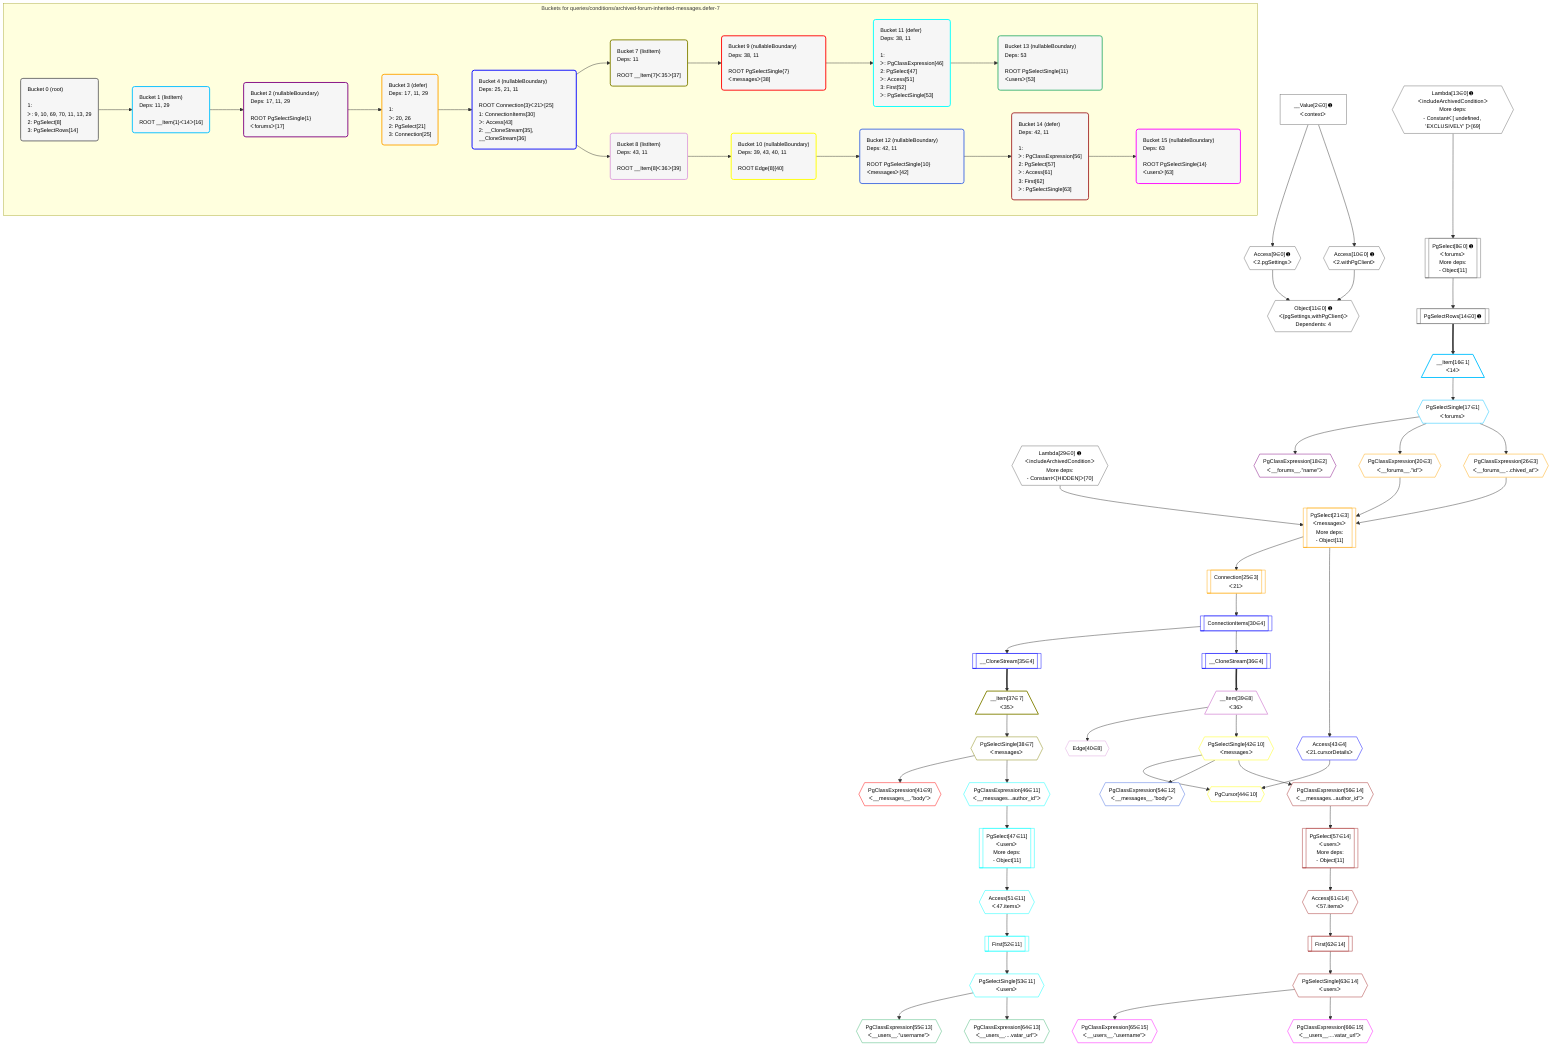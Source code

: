 %%{init: {'themeVariables': { 'fontSize': '12px'}}}%%
graph TD
    classDef path fill:#eee,stroke:#000,color:#000
    classDef plan fill:#fff,stroke-width:1px,color:#000
    classDef itemplan fill:#fff,stroke-width:2px,color:#000
    classDef unbatchedplan fill:#dff,stroke-width:1px,color:#000
    classDef sideeffectplan fill:#fcc,stroke-width:2px,color:#000
    classDef bucket fill:#f6f6f6,color:#000,stroke-width:2px,text-align:left

    subgraph "Buckets for queries/conditions/archived-forum-inherited-messages.defer-7"
    Bucket0("Bucket 0 (root)<br /><br />1: <br />ᐳ: 9, 10, 69, 70, 11, 13, 29<br />2: PgSelect[8]<br />3: PgSelectRows[14]"):::bucket
    Bucket1("Bucket 1 (listItem)<br />Deps: 11, 29<br /><br />ROOT __Item{1}ᐸ14ᐳ[16]"):::bucket
    Bucket2("Bucket 2 (nullableBoundary)<br />Deps: 17, 11, 29<br /><br />ROOT PgSelectSingle{1}ᐸforumsᐳ[17]"):::bucket
    Bucket3("Bucket 3 (defer)<br />Deps: 17, 11, 29<br /><br />1: <br />ᐳ: 20, 26<br />2: PgSelect[21]<br />3: Connection[25]"):::bucket
    Bucket4("Bucket 4 (nullableBoundary)<br />Deps: 25, 21, 11<br /><br />ROOT Connection{3}ᐸ21ᐳ[25]<br />1: ConnectionItems[30]<br />ᐳ: Access[43]<br />2: __CloneStream[35], __CloneStream[36]"):::bucket
    Bucket7("Bucket 7 (listItem)<br />Deps: 11<br /><br />ROOT __Item{7}ᐸ35ᐳ[37]"):::bucket
    Bucket8("Bucket 8 (listItem)<br />Deps: 43, 11<br /><br />ROOT __Item{8}ᐸ36ᐳ[39]"):::bucket
    Bucket9("Bucket 9 (nullableBoundary)<br />Deps: 38, 11<br /><br />ROOT PgSelectSingle{7}ᐸmessagesᐳ[38]"):::bucket
    Bucket10("Bucket 10 (nullableBoundary)<br />Deps: 39, 43, 40, 11<br /><br />ROOT Edge{8}[40]"):::bucket
    Bucket11("Bucket 11 (defer)<br />Deps: 38, 11<br /><br />1: <br />ᐳ: PgClassExpression[46]<br />2: PgSelect[47]<br />ᐳ: Access[51]<br />3: First[52]<br />ᐳ: PgSelectSingle[53]"):::bucket
    Bucket12("Bucket 12 (nullableBoundary)<br />Deps: 42, 11<br /><br />ROOT PgSelectSingle{10}ᐸmessagesᐳ[42]"):::bucket
    Bucket13("Bucket 13 (nullableBoundary)<br />Deps: 53<br /><br />ROOT PgSelectSingle{11}ᐸusersᐳ[53]"):::bucket
    Bucket14("Bucket 14 (defer)<br />Deps: 42, 11<br /><br />1: <br />ᐳ: PgClassExpression[56]<br />2: PgSelect[57]<br />ᐳ: Access[61]<br />3: First[62]<br />ᐳ: PgSelectSingle[63]"):::bucket
    Bucket15("Bucket 15 (nullableBoundary)<br />Deps: 63<br /><br />ROOT PgSelectSingle{14}ᐸusersᐳ[63]"):::bucket
    end
    Bucket0 --> Bucket1
    Bucket1 --> Bucket2
    Bucket2 --> Bucket3
    Bucket3 --> Bucket4
    Bucket4 --> Bucket7 & Bucket8
    Bucket7 --> Bucket9
    Bucket8 --> Bucket10
    Bucket9 --> Bucket11
    Bucket10 --> Bucket12
    Bucket11 --> Bucket13
    Bucket12 --> Bucket14
    Bucket14 --> Bucket15

    %% plan dependencies
    PgSelect8[["PgSelect[8∈0] ➊<br />ᐸforumsᐳ<br />More deps:<br />- Object[11]"]]:::plan
    Lambda13{{"Lambda[13∈0] ➊<br />ᐸincludeArchivedConditionᐳ<br />More deps:<br />- Constantᐸ[ undefined, 'EXCLUSIVELY' ]ᐳ[69]"}}:::plan
    Lambda13 --> PgSelect8
    Object11{{"Object[11∈0] ➊<br />ᐸ{pgSettings,withPgClient}ᐳ<br />Dependents: 4"}}:::plan
    Access9{{"Access[9∈0] ➊<br />ᐸ2.pgSettingsᐳ"}}:::plan
    Access10{{"Access[10∈0] ➊<br />ᐸ2.withPgClientᐳ"}}:::plan
    Access9 & Access10 --> Object11
    __Value2["__Value[2∈0] ➊<br />ᐸcontextᐳ"]:::plan
    __Value2 --> Access9
    __Value2 --> Access10
    PgSelectRows14[["PgSelectRows[14∈0] ➊"]]:::plan
    PgSelect8 --> PgSelectRows14
    Lambda29{{"Lambda[29∈0] ➊<br />ᐸincludeArchivedConditionᐳ<br />More deps:<br />- Constantᐸ[HIDDEN]ᐳ[70]"}}:::plan
    __Item16[/"__Item[16∈1]<br />ᐸ14ᐳ"\]:::itemplan
    PgSelectRows14 ==> __Item16
    PgSelectSingle17{{"PgSelectSingle[17∈1]<br />ᐸforumsᐳ"}}:::plan
    __Item16 --> PgSelectSingle17
    PgClassExpression18{{"PgClassExpression[18∈2]<br />ᐸ__forums__.”name”ᐳ"}}:::plan
    PgSelectSingle17 --> PgClassExpression18
    PgSelect21[["PgSelect[21∈3]<br />ᐸmessagesᐳ<br />More deps:<br />- Object[11]"]]:::plan
    PgClassExpression20{{"PgClassExpression[20∈3]<br />ᐸ__forums__.”id”ᐳ"}}:::plan
    PgClassExpression26{{"PgClassExpression[26∈3]<br />ᐸ__forums__...chived_at”ᐳ"}}:::plan
    PgClassExpression20 & PgClassExpression26 & Lambda29 --> PgSelect21
    PgSelectSingle17 --> PgClassExpression20
    Connection25[["Connection[25∈3]<br />ᐸ21ᐳ"]]:::plan
    PgSelect21 --> Connection25
    PgSelectSingle17 --> PgClassExpression26
    ConnectionItems30[["ConnectionItems[30∈4]"]]:::plan
    Connection25 --> ConnectionItems30
    __CloneStream35[["__CloneStream[35∈4]"]]:::plan
    ConnectionItems30 --> __CloneStream35
    __CloneStream36[["__CloneStream[36∈4]"]]:::plan
    ConnectionItems30 --> __CloneStream36
    Access43{{"Access[43∈4]<br />ᐸ21.cursorDetailsᐳ"}}:::plan
    PgSelect21 --> Access43
    __Item37[/"__Item[37∈7]<br />ᐸ35ᐳ"\]:::itemplan
    __CloneStream35 ==> __Item37
    PgSelectSingle38{{"PgSelectSingle[38∈7]<br />ᐸmessagesᐳ"}}:::plan
    __Item37 --> PgSelectSingle38
    __Item39[/"__Item[39∈8]<br />ᐸ36ᐳ"\]:::itemplan
    __CloneStream36 ==> __Item39
    Edge40{{"Edge[40∈8]"}}:::plan
    __Item39 --> Edge40
    PgClassExpression41{{"PgClassExpression[41∈9]<br />ᐸ__messages__.”body”ᐳ"}}:::plan
    PgSelectSingle38 --> PgClassExpression41
    PgCursor44{{"PgCursor[44∈10]"}}:::plan
    PgSelectSingle42{{"PgSelectSingle[42∈10]<br />ᐸmessagesᐳ"}}:::plan
    PgSelectSingle42 & Access43 --> PgCursor44
    __Item39 --> PgSelectSingle42
    PgSelect47[["PgSelect[47∈11]<br />ᐸusersᐳ<br />More deps:<br />- Object[11]"]]:::plan
    PgClassExpression46{{"PgClassExpression[46∈11]<br />ᐸ__messages...author_id”ᐳ"}}:::plan
    PgClassExpression46 --> PgSelect47
    PgSelectSingle38 --> PgClassExpression46
    Access51{{"Access[51∈11]<br />ᐸ47.itemsᐳ"}}:::plan
    PgSelect47 --> Access51
    First52[["First[52∈11]"]]:::plan
    Access51 --> First52
    PgSelectSingle53{{"PgSelectSingle[53∈11]<br />ᐸusersᐳ"}}:::plan
    First52 --> PgSelectSingle53
    PgClassExpression54{{"PgClassExpression[54∈12]<br />ᐸ__messages__.”body”ᐳ"}}:::plan
    PgSelectSingle42 --> PgClassExpression54
    PgClassExpression55{{"PgClassExpression[55∈13]<br />ᐸ__users__.”username”ᐳ"}}:::plan
    PgSelectSingle53 --> PgClassExpression55
    PgClassExpression64{{"PgClassExpression[64∈13]<br />ᐸ__users__....vatar_url”ᐳ"}}:::plan
    PgSelectSingle53 --> PgClassExpression64
    PgSelect57[["PgSelect[57∈14]<br />ᐸusersᐳ<br />More deps:<br />- Object[11]"]]:::plan
    PgClassExpression56{{"PgClassExpression[56∈14]<br />ᐸ__messages...author_id”ᐳ"}}:::plan
    PgClassExpression56 --> PgSelect57
    PgSelectSingle42 --> PgClassExpression56
    Access61{{"Access[61∈14]<br />ᐸ57.itemsᐳ"}}:::plan
    PgSelect57 --> Access61
    First62[["First[62∈14]"]]:::plan
    Access61 --> First62
    PgSelectSingle63{{"PgSelectSingle[63∈14]<br />ᐸusersᐳ"}}:::plan
    First62 --> PgSelectSingle63
    PgClassExpression65{{"PgClassExpression[65∈15]<br />ᐸ__users__.”username”ᐳ"}}:::plan
    PgSelectSingle63 --> PgClassExpression65
    PgClassExpression66{{"PgClassExpression[66∈15]<br />ᐸ__users__....vatar_url”ᐳ"}}:::plan
    PgSelectSingle63 --> PgClassExpression66

    %% define steps
    classDef bucket0 stroke:#696969
    class Bucket0,__Value2,PgSelect8,Access9,Access10,Object11,Lambda13,PgSelectRows14,Lambda29 bucket0
    classDef bucket1 stroke:#00bfff
    class Bucket1,__Item16,PgSelectSingle17 bucket1
    classDef bucket2 stroke:#7f007f
    class Bucket2,PgClassExpression18 bucket2
    classDef bucket3 stroke:#ffa500
    class Bucket3,PgClassExpression20,PgSelect21,Connection25,PgClassExpression26 bucket3
    classDef bucket4 stroke:#0000ff
    class Bucket4,ConnectionItems30,__CloneStream35,__CloneStream36,Access43 bucket4
    classDef bucket7 stroke:#808000
    class Bucket7,__Item37,PgSelectSingle38 bucket7
    classDef bucket8 stroke:#dda0dd
    class Bucket8,__Item39,Edge40 bucket8
    classDef bucket9 stroke:#ff0000
    class Bucket9,PgClassExpression41 bucket9
    classDef bucket10 stroke:#ffff00
    class Bucket10,PgSelectSingle42,PgCursor44 bucket10
    classDef bucket11 stroke:#00ffff
    class Bucket11,PgClassExpression46,PgSelect47,Access51,First52,PgSelectSingle53 bucket11
    classDef bucket12 stroke:#4169e1
    class Bucket12,PgClassExpression54 bucket12
    classDef bucket13 stroke:#3cb371
    class Bucket13,PgClassExpression55,PgClassExpression64 bucket13
    classDef bucket14 stroke:#a52a2a
    class Bucket14,PgClassExpression56,PgSelect57,Access61,First62,PgSelectSingle63 bucket14
    classDef bucket15 stroke:#ff00ff
    class Bucket15,PgClassExpression65,PgClassExpression66 bucket15